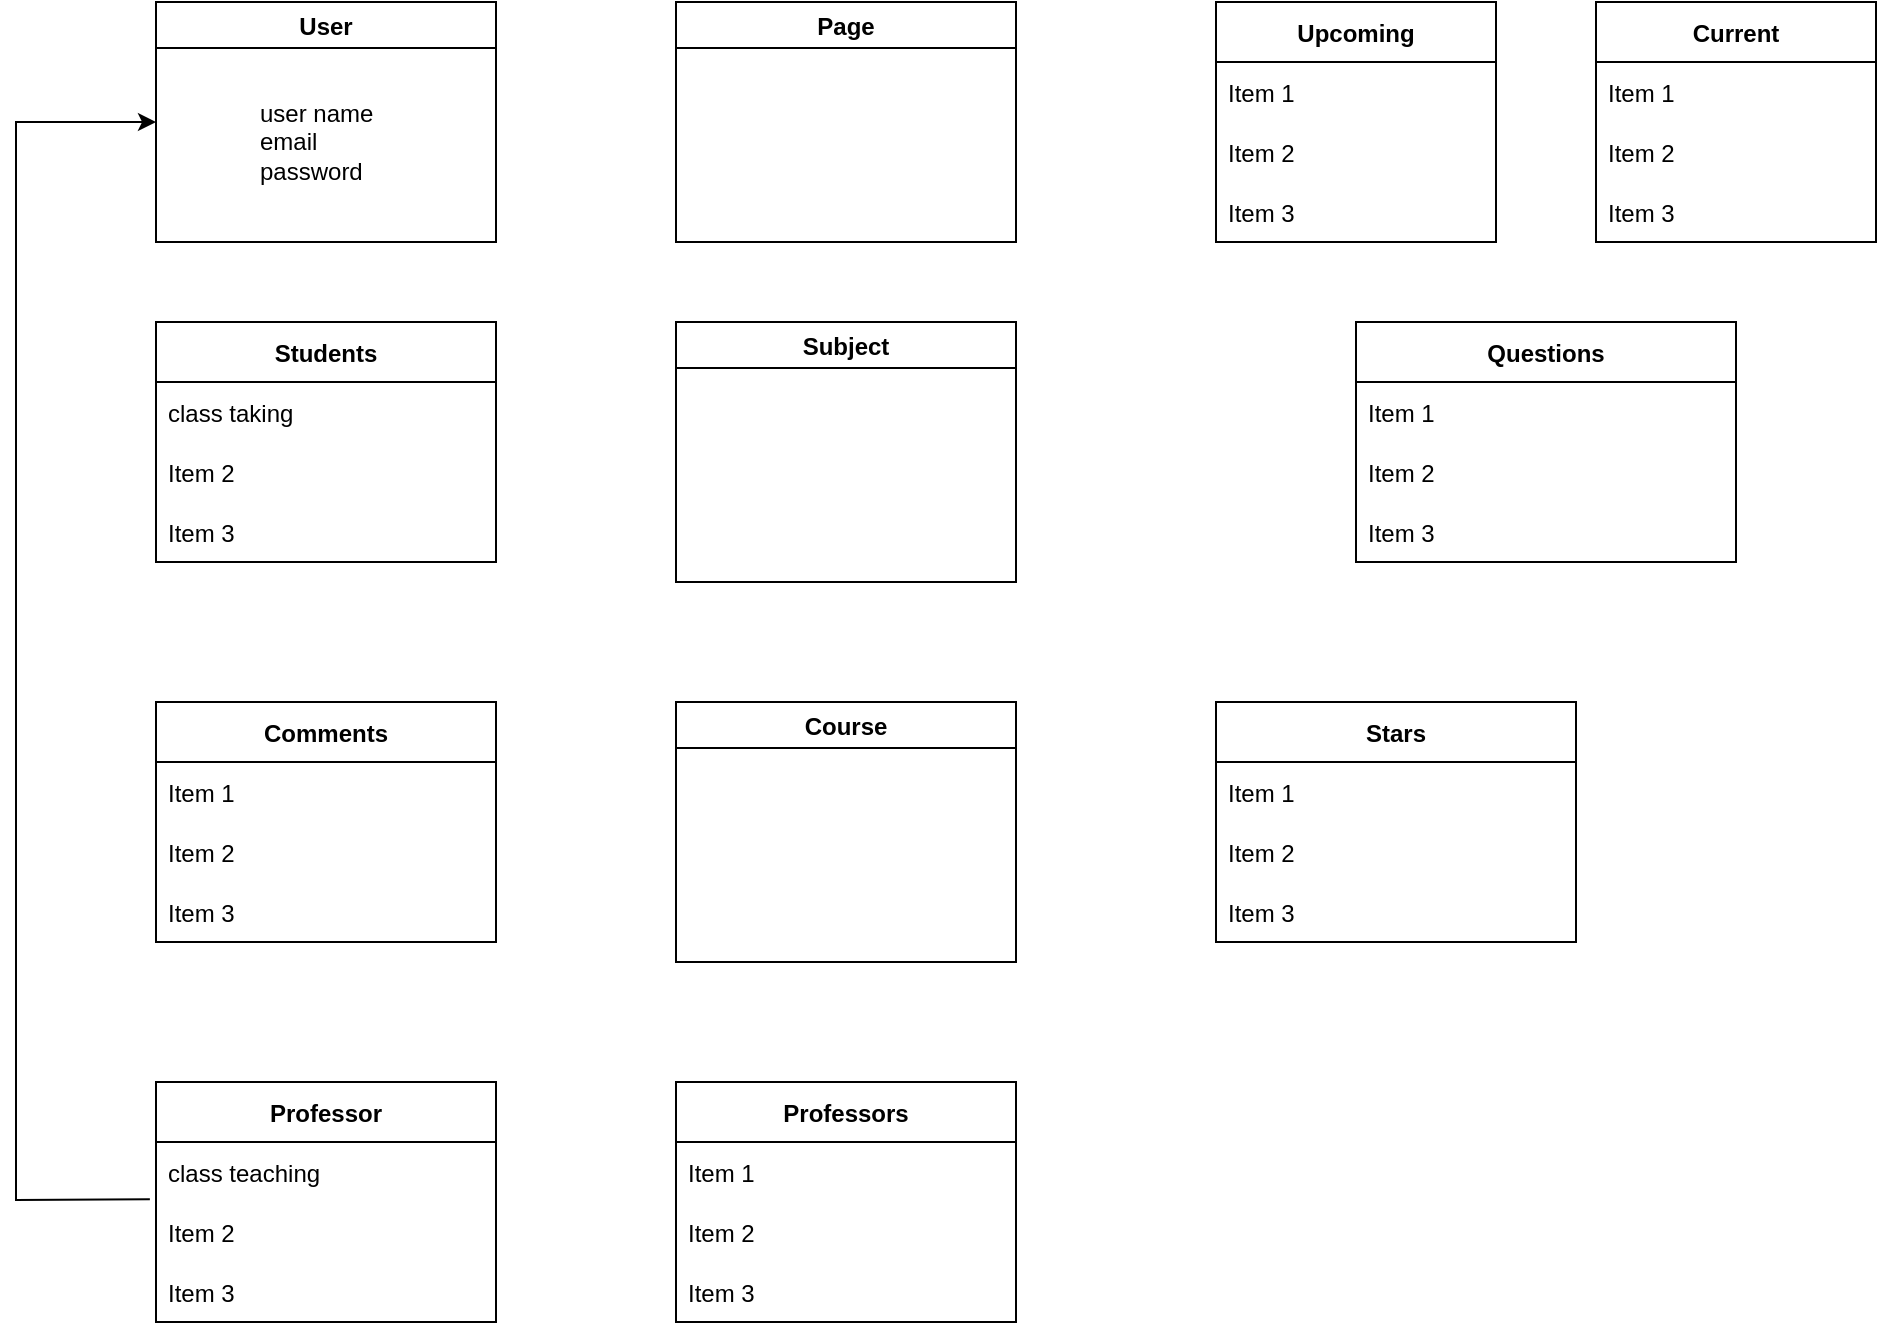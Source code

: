 <mxfile version="20.4.0" type="github">
  <diagram id="fjUW5t_5JLLUhY-h7Qe-" name="Page-1">
    <mxGraphModel dx="1113" dy="759" grid="1" gridSize="10" guides="1" tooltips="1" connect="1" arrows="1" fold="1" page="1" pageScale="1" pageWidth="1169" pageHeight="827" math="0" shadow="0">
      <root>
        <mxCell id="0" />
        <mxCell id="1" parent="0" />
        <mxCell id="Rf-LpQRf5D3BdZ3Agsb2-2" value="User" style="swimlane;" parent="1" vertex="1">
          <mxGeometry x="210" y="40" width="170" height="120" as="geometry">
            <mxRectangle x="340" y="70" width="70" height="30" as="alternateBounds" />
          </mxGeometry>
        </mxCell>
        <mxCell id="Rf-LpQRf5D3BdZ3Agsb2-3" value="user name&lt;br&gt;email&lt;br&gt;password" style="text;html=1;align=left;verticalAlign=middle;resizable=0;points=[];autosize=1;strokeColor=none;fillColor=none;" parent="Rf-LpQRf5D3BdZ3Agsb2-2" vertex="1">
          <mxGeometry x="50" y="40" width="80" height="60" as="geometry" />
        </mxCell>
        <mxCell id="Rf-LpQRf5D3BdZ3Agsb2-4" value="Professor" style="swimlane;fontStyle=1;childLayout=stackLayout;horizontal=1;startSize=30;horizontalStack=0;resizeParent=1;resizeParentMax=0;resizeLast=0;collapsible=1;marginBottom=0;" parent="1" vertex="1">
          <mxGeometry x="210" y="580" width="170" height="120" as="geometry" />
        </mxCell>
        <mxCell id="Rf-LpQRf5D3BdZ3Agsb2-5" value="class teaching" style="text;strokeColor=none;fillColor=none;align=left;verticalAlign=middle;spacingLeft=4;spacingRight=4;overflow=hidden;points=[[0,0.5],[1,0.5]];portConstraint=eastwest;rotatable=0;" parent="Rf-LpQRf5D3BdZ3Agsb2-4" vertex="1">
          <mxGeometry y="30" width="170" height="30" as="geometry" />
        </mxCell>
        <mxCell id="Rf-LpQRf5D3BdZ3Agsb2-6" value="Item 2" style="text;strokeColor=none;fillColor=none;align=left;verticalAlign=middle;spacingLeft=4;spacingRight=4;overflow=hidden;points=[[0,0.5],[1,0.5]];portConstraint=eastwest;rotatable=0;" parent="Rf-LpQRf5D3BdZ3Agsb2-4" vertex="1">
          <mxGeometry y="60" width="170" height="30" as="geometry" />
        </mxCell>
        <mxCell id="Rf-LpQRf5D3BdZ3Agsb2-7" value="Item 3" style="text;strokeColor=none;fillColor=none;align=left;verticalAlign=middle;spacingLeft=4;spacingRight=4;overflow=hidden;points=[[0,0.5],[1,0.5]];portConstraint=eastwest;rotatable=0;" parent="Rf-LpQRf5D3BdZ3Agsb2-4" vertex="1">
          <mxGeometry y="90" width="170" height="30" as="geometry" />
        </mxCell>
        <mxCell id="Rf-LpQRf5D3BdZ3Agsb2-8" value="Students" style="swimlane;fontStyle=1;childLayout=stackLayout;horizontal=1;startSize=30;horizontalStack=0;resizeParent=1;resizeParentMax=0;resizeLast=0;collapsible=1;marginBottom=0;" parent="1" vertex="1">
          <mxGeometry x="210" y="200" width="170" height="120" as="geometry" />
        </mxCell>
        <mxCell id="Rf-LpQRf5D3BdZ3Agsb2-9" value="class taking" style="text;strokeColor=none;fillColor=none;align=left;verticalAlign=middle;spacingLeft=4;spacingRight=4;overflow=hidden;points=[[0,0.5],[1,0.5]];portConstraint=eastwest;rotatable=0;" parent="Rf-LpQRf5D3BdZ3Agsb2-8" vertex="1">
          <mxGeometry y="30" width="170" height="30" as="geometry" />
        </mxCell>
        <mxCell id="Rf-LpQRf5D3BdZ3Agsb2-10" value="Item 2" style="text;strokeColor=none;fillColor=none;align=left;verticalAlign=middle;spacingLeft=4;spacingRight=4;overflow=hidden;points=[[0,0.5],[1,0.5]];portConstraint=eastwest;rotatable=0;" parent="Rf-LpQRf5D3BdZ3Agsb2-8" vertex="1">
          <mxGeometry y="60" width="170" height="30" as="geometry" />
        </mxCell>
        <mxCell id="Rf-LpQRf5D3BdZ3Agsb2-11" value="Item 3" style="text;strokeColor=none;fillColor=none;align=left;verticalAlign=middle;spacingLeft=4;spacingRight=4;overflow=hidden;points=[[0,0.5],[1,0.5]];portConstraint=eastwest;rotatable=0;" parent="Rf-LpQRf5D3BdZ3Agsb2-8" vertex="1">
          <mxGeometry y="90" width="170" height="30" as="geometry" />
        </mxCell>
        <mxCell id="8ZfotOdyHAAZsfRwqun4-1" value="Page" style="swimlane;" parent="1" vertex="1">
          <mxGeometry x="470" y="40" width="170" height="120" as="geometry" />
        </mxCell>
        <mxCell id="kky1PcArdZweyAwJxnqO-1" value="Comments" style="swimlane;fontStyle=1;childLayout=stackLayout;horizontal=1;startSize=30;horizontalStack=0;resizeParent=1;resizeParentMax=0;resizeLast=0;collapsible=1;marginBottom=0;" vertex="1" parent="1">
          <mxGeometry x="210" y="390" width="170" height="120" as="geometry" />
        </mxCell>
        <mxCell id="kky1PcArdZweyAwJxnqO-2" value="Item 1" style="text;strokeColor=none;fillColor=none;align=left;verticalAlign=middle;spacingLeft=4;spacingRight=4;overflow=hidden;points=[[0,0.5],[1,0.5]];portConstraint=eastwest;rotatable=0;" vertex="1" parent="kky1PcArdZweyAwJxnqO-1">
          <mxGeometry y="30" width="170" height="30" as="geometry" />
        </mxCell>
        <mxCell id="kky1PcArdZweyAwJxnqO-3" value="Item 2" style="text;strokeColor=none;fillColor=none;align=left;verticalAlign=middle;spacingLeft=4;spacingRight=4;overflow=hidden;points=[[0,0.5],[1,0.5]];portConstraint=eastwest;rotatable=0;" vertex="1" parent="kky1PcArdZweyAwJxnqO-1">
          <mxGeometry y="60" width="170" height="30" as="geometry" />
        </mxCell>
        <mxCell id="kky1PcArdZweyAwJxnqO-4" value="Item 3" style="text;strokeColor=none;fillColor=none;align=left;verticalAlign=middle;spacingLeft=4;spacingRight=4;overflow=hidden;points=[[0,0.5],[1,0.5]];portConstraint=eastwest;rotatable=0;" vertex="1" parent="kky1PcArdZweyAwJxnqO-1">
          <mxGeometry y="90" width="170" height="30" as="geometry" />
        </mxCell>
        <mxCell id="Z6ECKYtboV5xlG9ciu33-1" value="Subject" style="swimlane;startSize=23;" vertex="1" parent="1">
          <mxGeometry x="470" y="200" width="170" height="130" as="geometry" />
        </mxCell>
        <mxCell id="kky1PcArdZweyAwJxnqO-5" value="Professors" style="swimlane;fontStyle=1;childLayout=stackLayout;horizontal=1;startSize=30;horizontalStack=0;resizeParent=1;resizeParentMax=0;resizeLast=0;collapsible=1;marginBottom=0;" vertex="1" parent="1">
          <mxGeometry x="470" y="580" width="170" height="120" as="geometry" />
        </mxCell>
        <mxCell id="kky1PcArdZweyAwJxnqO-6" value="Item 1" style="text;strokeColor=none;fillColor=none;align=left;verticalAlign=middle;spacingLeft=4;spacingRight=4;overflow=hidden;points=[[0,0.5],[1,0.5]];portConstraint=eastwest;rotatable=0;" vertex="1" parent="kky1PcArdZweyAwJxnqO-5">
          <mxGeometry y="30" width="170" height="30" as="geometry" />
        </mxCell>
        <mxCell id="kky1PcArdZweyAwJxnqO-7" value="Item 2" style="text;strokeColor=none;fillColor=none;align=left;verticalAlign=middle;spacingLeft=4;spacingRight=4;overflow=hidden;points=[[0,0.5],[1,0.5]];portConstraint=eastwest;rotatable=0;" vertex="1" parent="kky1PcArdZweyAwJxnqO-5">
          <mxGeometry y="60" width="170" height="30" as="geometry" />
        </mxCell>
        <mxCell id="kky1PcArdZweyAwJxnqO-8" value="Item 3" style="text;strokeColor=none;fillColor=none;align=left;verticalAlign=middle;spacingLeft=4;spacingRight=4;overflow=hidden;points=[[0,0.5],[1,0.5]];portConstraint=eastwest;rotatable=0;" vertex="1" parent="kky1PcArdZweyAwJxnqO-5">
          <mxGeometry y="90" width="170" height="30" as="geometry" />
        </mxCell>
        <mxCell id="Z6ECKYtboV5xlG9ciu33-2" value="Course" style="swimlane;" vertex="1" parent="1">
          <mxGeometry x="470" y="390" width="170" height="130" as="geometry" />
        </mxCell>
        <mxCell id="kky1PcArdZweyAwJxnqO-14" value="Questions" style="swimlane;fontStyle=1;childLayout=stackLayout;horizontal=1;startSize=30;horizontalStack=0;resizeParent=1;resizeParentMax=0;resizeLast=0;collapsible=1;marginBottom=0;" vertex="1" parent="1">
          <mxGeometry x="810" y="200" width="190" height="120" as="geometry" />
        </mxCell>
        <mxCell id="kky1PcArdZweyAwJxnqO-15" value="Item 1" style="text;strokeColor=none;fillColor=none;align=left;verticalAlign=middle;spacingLeft=4;spacingRight=4;overflow=hidden;points=[[0,0.5],[1,0.5]];portConstraint=eastwest;rotatable=0;" vertex="1" parent="kky1PcArdZweyAwJxnqO-14">
          <mxGeometry y="30" width="190" height="30" as="geometry" />
        </mxCell>
        <mxCell id="kky1PcArdZweyAwJxnqO-16" value="Item 2" style="text;strokeColor=none;fillColor=none;align=left;verticalAlign=middle;spacingLeft=4;spacingRight=4;overflow=hidden;points=[[0,0.5],[1,0.5]];portConstraint=eastwest;rotatable=0;" vertex="1" parent="kky1PcArdZweyAwJxnqO-14">
          <mxGeometry y="60" width="190" height="30" as="geometry" />
        </mxCell>
        <mxCell id="kky1PcArdZweyAwJxnqO-17" value="Item 3" style="text;strokeColor=none;fillColor=none;align=left;verticalAlign=middle;spacingLeft=4;spacingRight=4;overflow=hidden;points=[[0,0.5],[1,0.5]];portConstraint=eastwest;rotatable=0;" vertex="1" parent="kky1PcArdZweyAwJxnqO-14">
          <mxGeometry y="90" width="190" height="30" as="geometry" />
        </mxCell>
        <mxCell id="kky1PcArdZweyAwJxnqO-18" value="Upcoming" style="swimlane;fontStyle=1;childLayout=stackLayout;horizontal=1;startSize=30;horizontalStack=0;resizeParent=1;resizeParentMax=0;resizeLast=0;collapsible=1;marginBottom=0;" vertex="1" parent="1">
          <mxGeometry x="740" y="40" width="140" height="120" as="geometry" />
        </mxCell>
        <mxCell id="kky1PcArdZweyAwJxnqO-19" value="Item 1" style="text;strokeColor=none;fillColor=none;align=left;verticalAlign=middle;spacingLeft=4;spacingRight=4;overflow=hidden;points=[[0,0.5],[1,0.5]];portConstraint=eastwest;rotatable=0;" vertex="1" parent="kky1PcArdZweyAwJxnqO-18">
          <mxGeometry y="30" width="140" height="30" as="geometry" />
        </mxCell>
        <mxCell id="kky1PcArdZweyAwJxnqO-20" value="Item 2" style="text;strokeColor=none;fillColor=none;align=left;verticalAlign=middle;spacingLeft=4;spacingRight=4;overflow=hidden;points=[[0,0.5],[1,0.5]];portConstraint=eastwest;rotatable=0;" vertex="1" parent="kky1PcArdZweyAwJxnqO-18">
          <mxGeometry y="60" width="140" height="30" as="geometry" />
        </mxCell>
        <mxCell id="kky1PcArdZweyAwJxnqO-21" value="Item 3" style="text;strokeColor=none;fillColor=none;align=left;verticalAlign=middle;spacingLeft=4;spacingRight=4;overflow=hidden;points=[[0,0.5],[1,0.5]];portConstraint=eastwest;rotatable=0;" vertex="1" parent="kky1PcArdZweyAwJxnqO-18">
          <mxGeometry y="90" width="140" height="30" as="geometry" />
        </mxCell>
        <mxCell id="kky1PcArdZweyAwJxnqO-22" value="Current" style="swimlane;fontStyle=1;childLayout=stackLayout;horizontal=1;startSize=30;horizontalStack=0;resizeParent=1;resizeParentMax=0;resizeLast=0;collapsible=1;marginBottom=0;" vertex="1" parent="1">
          <mxGeometry x="930" y="40" width="140" height="120" as="geometry" />
        </mxCell>
        <mxCell id="kky1PcArdZweyAwJxnqO-23" value="Item 1" style="text;strokeColor=none;fillColor=none;align=left;verticalAlign=middle;spacingLeft=4;spacingRight=4;overflow=hidden;points=[[0,0.5],[1,0.5]];portConstraint=eastwest;rotatable=0;" vertex="1" parent="kky1PcArdZweyAwJxnqO-22">
          <mxGeometry y="30" width="140" height="30" as="geometry" />
        </mxCell>
        <mxCell id="kky1PcArdZweyAwJxnqO-24" value="Item 2" style="text;strokeColor=none;fillColor=none;align=left;verticalAlign=middle;spacingLeft=4;spacingRight=4;overflow=hidden;points=[[0,0.5],[1,0.5]];portConstraint=eastwest;rotatable=0;" vertex="1" parent="kky1PcArdZweyAwJxnqO-22">
          <mxGeometry y="60" width="140" height="30" as="geometry" />
        </mxCell>
        <mxCell id="kky1PcArdZweyAwJxnqO-25" value="Item 3" style="text;strokeColor=none;fillColor=none;align=left;verticalAlign=middle;spacingLeft=4;spacingRight=4;overflow=hidden;points=[[0,0.5],[1,0.5]];portConstraint=eastwest;rotatable=0;" vertex="1" parent="kky1PcArdZweyAwJxnqO-22">
          <mxGeometry y="90" width="140" height="30" as="geometry" />
        </mxCell>
        <mxCell id="kky1PcArdZweyAwJxnqO-27" value="Stars" style="swimlane;fontStyle=1;childLayout=stackLayout;horizontal=1;startSize=30;horizontalStack=0;resizeParent=1;resizeParentMax=0;resizeLast=0;collapsible=1;marginBottom=0;" vertex="1" parent="1">
          <mxGeometry x="740" y="390" width="180" height="120" as="geometry" />
        </mxCell>
        <mxCell id="kky1PcArdZweyAwJxnqO-28" value="Item 1" style="text;strokeColor=none;fillColor=none;align=left;verticalAlign=middle;spacingLeft=4;spacingRight=4;overflow=hidden;points=[[0,0.5],[1,0.5]];portConstraint=eastwest;rotatable=0;" vertex="1" parent="kky1PcArdZweyAwJxnqO-27">
          <mxGeometry y="30" width="180" height="30" as="geometry" />
        </mxCell>
        <mxCell id="kky1PcArdZweyAwJxnqO-29" value="Item 2" style="text;strokeColor=none;fillColor=none;align=left;verticalAlign=middle;spacingLeft=4;spacingRight=4;overflow=hidden;points=[[0,0.5],[1,0.5]];portConstraint=eastwest;rotatable=0;" vertex="1" parent="kky1PcArdZweyAwJxnqO-27">
          <mxGeometry y="60" width="180" height="30" as="geometry" />
        </mxCell>
        <mxCell id="kky1PcArdZweyAwJxnqO-30" value="Item 3" style="text;strokeColor=none;fillColor=none;align=left;verticalAlign=middle;spacingLeft=4;spacingRight=4;overflow=hidden;points=[[0,0.5],[1,0.5]];portConstraint=eastwest;rotatable=0;" vertex="1" parent="kky1PcArdZweyAwJxnqO-27">
          <mxGeometry y="90" width="180" height="30" as="geometry" />
        </mxCell>
        <mxCell id="kky1PcArdZweyAwJxnqO-32" value="" style="endArrow=classic;html=1;rounded=0;exitX=-0.018;exitY=-0.045;exitDx=0;exitDy=0;exitPerimeter=0;" edge="1" parent="1" source="Rf-LpQRf5D3BdZ3Agsb2-6">
          <mxGeometry width="50" height="50" relative="1" as="geometry">
            <mxPoint x="140" y="630" as="sourcePoint" />
            <mxPoint x="210" y="100" as="targetPoint" />
            <Array as="points">
              <mxPoint x="140" y="639" />
              <mxPoint x="140" y="100" />
            </Array>
          </mxGeometry>
        </mxCell>
      </root>
    </mxGraphModel>
  </diagram>
</mxfile>
